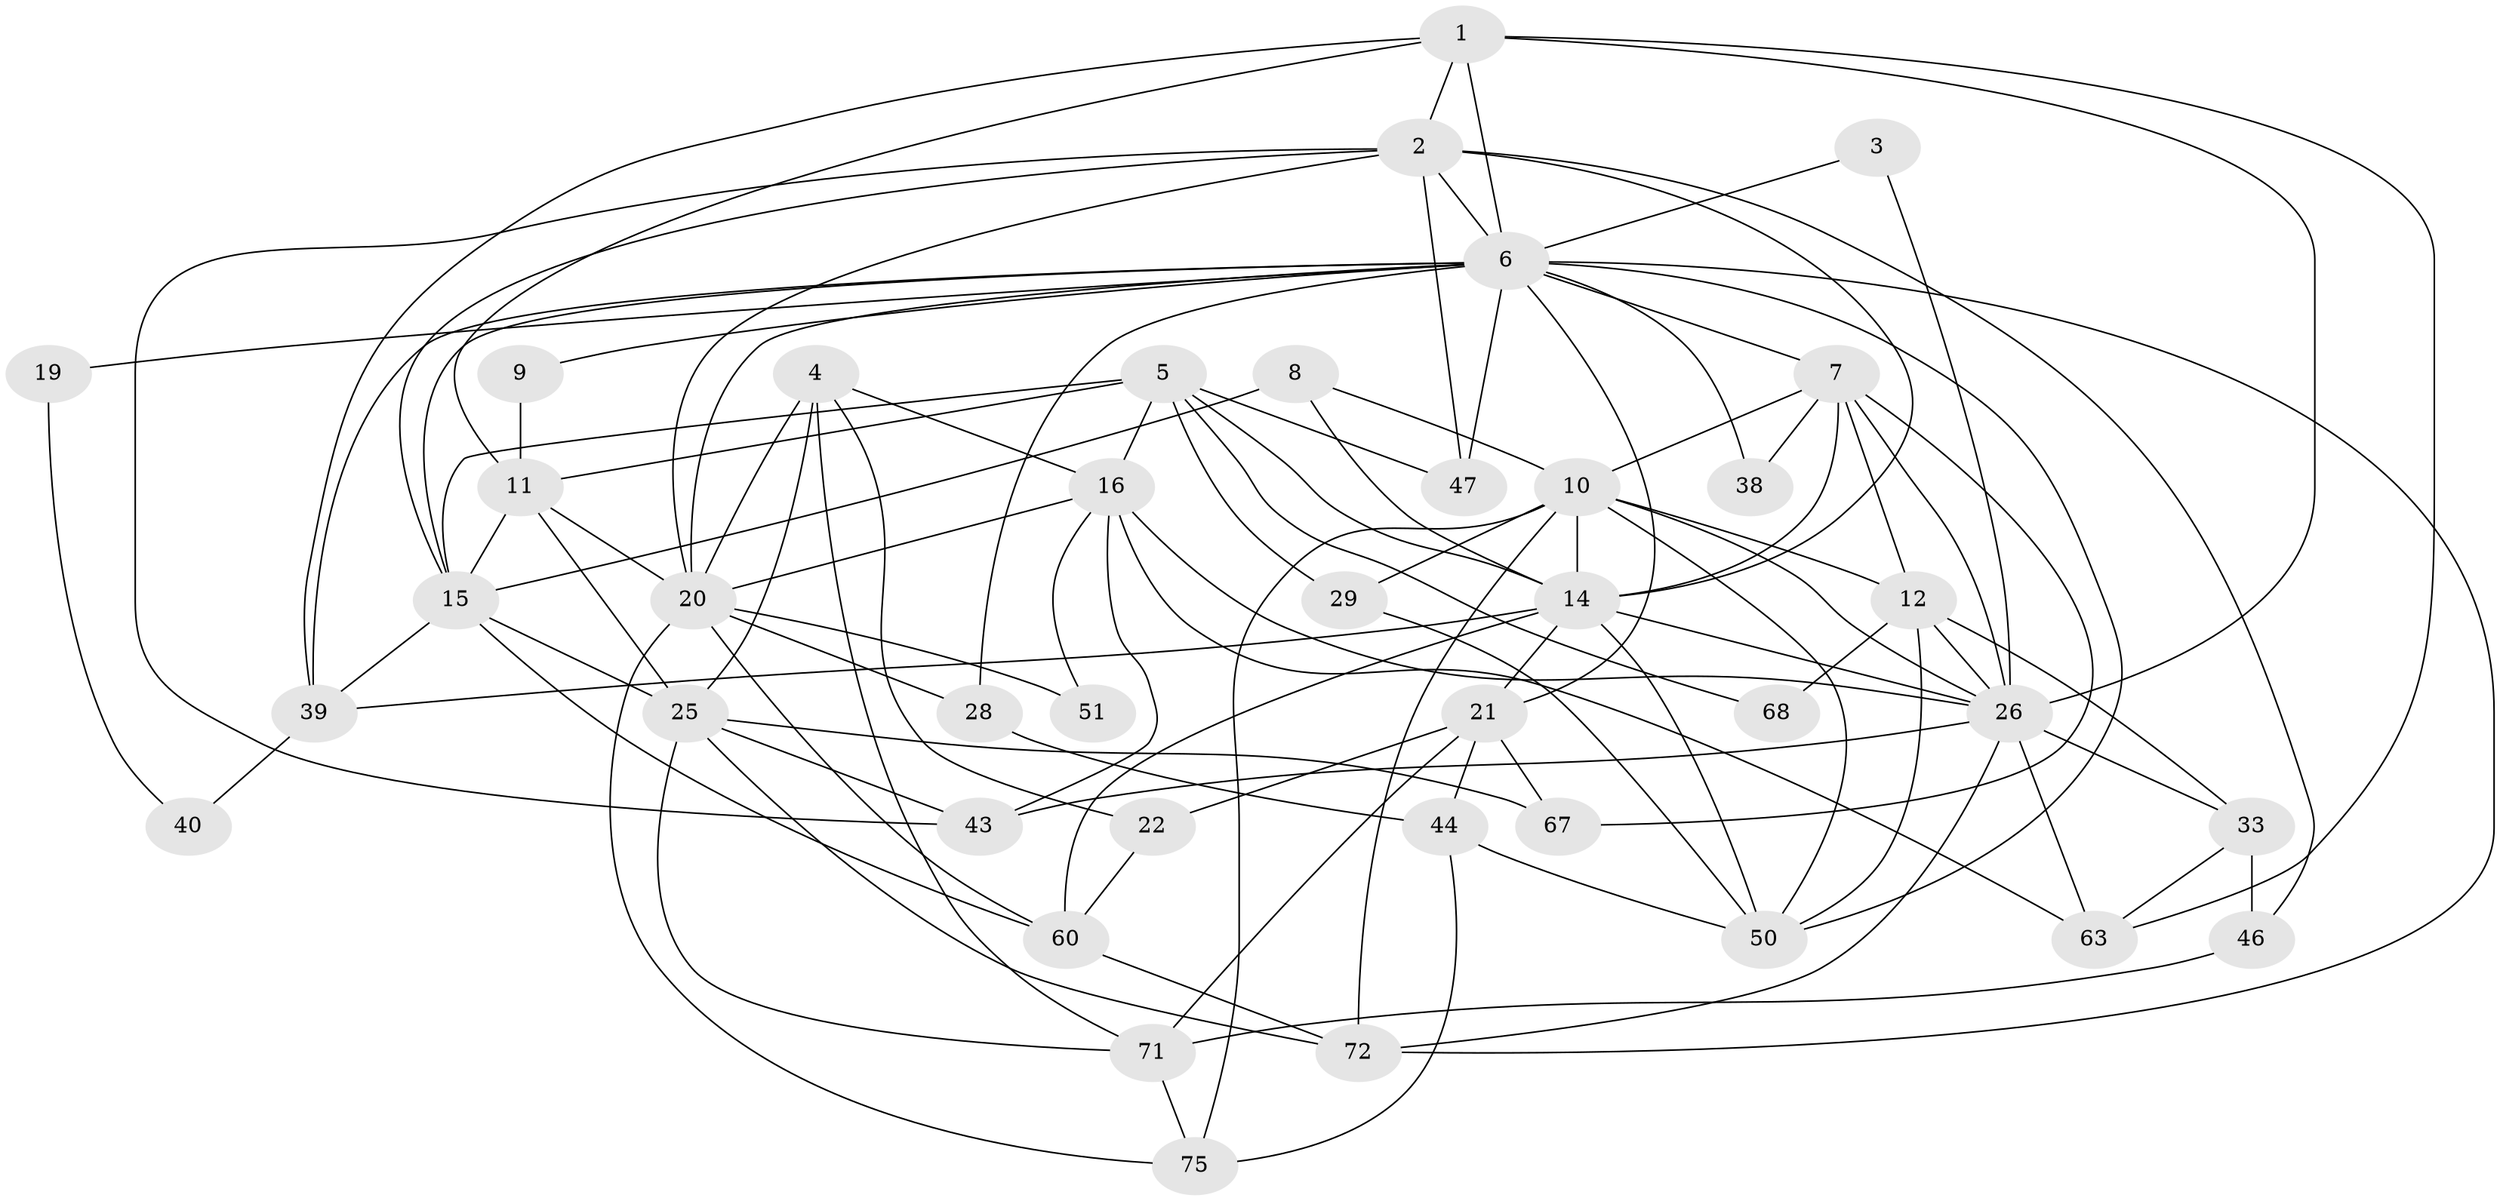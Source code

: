 // original degree distribution, {4: 0.2, 6: 0.1125, 2: 0.1375, 5: 0.2, 3: 0.3, 7: 0.05}
// Generated by graph-tools (version 1.1) at 2025/18/03/04/25 18:18:31]
// undirected, 40 vertices, 104 edges
graph export_dot {
graph [start="1"]
  node [color=gray90,style=filled];
  1 [super="+41"];
  2 [super="+31+66"];
  3;
  4 [super="+24"];
  5 [super="+55+18"];
  6 [super="+58+17"];
  7 [super="+56+48"];
  8 [super="+32"];
  9;
  10 [super="+70"];
  11 [super="+13"];
  12 [super="+35"];
  14 [super="+36+23"];
  15 [super="+73+65"];
  16;
  19;
  20 [super="+30"];
  21 [super="+61+52"];
  22;
  25 [super="+42"];
  26 [super="+78+27+62"];
  28 [super="+37"];
  29;
  33;
  38;
  39 [super="+64"];
  40;
  43 [super="+45"];
  44;
  46;
  47;
  50 [super="+53"];
  51;
  60 [super="+69"];
  63;
  67;
  68;
  71;
  72;
  75;
  1 -- 11;
  1 -- 2;
  1 -- 63;
  1 -- 39;
  1 -- 26;
  1 -- 6;
  2 -- 6 [weight=2];
  2 -- 14;
  2 -- 43 [weight=2];
  2 -- 47;
  2 -- 46;
  2 -- 15;
  2 -- 20;
  3 -- 26;
  3 -- 6;
  4 -- 16;
  4 -- 71;
  4 -- 25;
  4 -- 20 [weight=2];
  4 -- 22;
  5 -- 29;
  5 -- 47;
  5 -- 11;
  5 -- 15 [weight=2];
  5 -- 68;
  5 -- 14;
  5 -- 16;
  6 -- 38 [weight=2];
  6 -- 39;
  6 -- 50;
  6 -- 19 [weight=2];
  6 -- 21 [weight=3];
  6 -- 72;
  6 -- 9;
  6 -- 15;
  6 -- 47;
  6 -- 28;
  6 -- 7;
  6 -- 20;
  7 -- 67;
  7 -- 12;
  7 -- 14;
  7 -- 38;
  7 -- 10;
  7 -- 26;
  8 -- 15 [weight=2];
  8 -- 14;
  8 -- 10;
  9 -- 11;
  10 -- 72;
  10 -- 75;
  10 -- 26;
  10 -- 50;
  10 -- 12;
  10 -- 29;
  10 -- 14;
  11 -- 25 [weight=2];
  11 -- 15;
  11 -- 20 [weight=2];
  12 -- 50;
  12 -- 33;
  12 -- 68;
  12 -- 26;
  14 -- 21;
  14 -- 50 [weight=2];
  14 -- 39;
  14 -- 60;
  14 -- 26;
  15 -- 25;
  15 -- 60;
  15 -- 39;
  16 -- 51;
  16 -- 63;
  16 -- 26;
  16 -- 43;
  16 -- 20;
  19 -- 40;
  20 -- 75;
  20 -- 60;
  20 -- 51;
  20 -- 28;
  21 -- 44;
  21 -- 22;
  21 -- 67;
  21 -- 71;
  22 -- 60;
  25 -- 67;
  25 -- 71;
  25 -- 72;
  25 -- 43;
  26 -- 72;
  26 -- 43 [weight=2];
  26 -- 33;
  26 -- 63;
  28 -- 44;
  29 -- 50;
  33 -- 63;
  33 -- 46;
  39 -- 40;
  44 -- 75;
  44 -- 50;
  46 -- 71;
  60 -- 72;
  71 -- 75;
}
